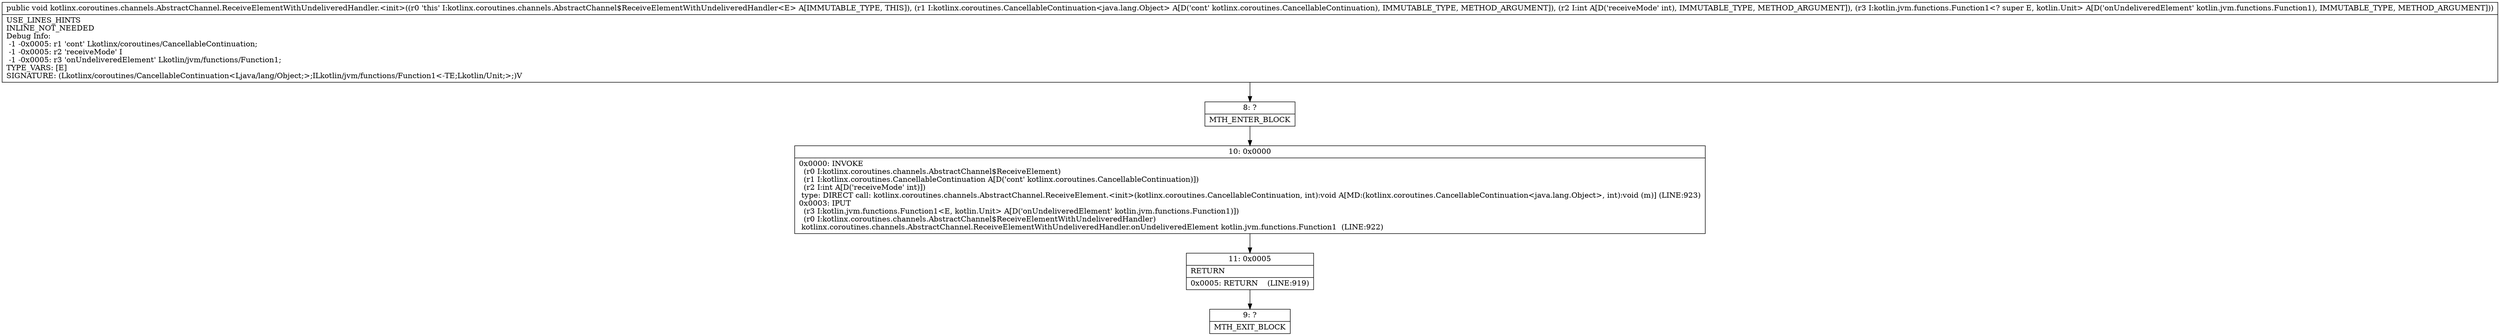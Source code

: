 digraph "CFG forkotlinx.coroutines.channels.AbstractChannel.ReceiveElementWithUndeliveredHandler.\<init\>(Lkotlinx\/coroutines\/CancellableContinuation;ILkotlin\/jvm\/functions\/Function1;)V" {
Node_8 [shape=record,label="{8\:\ ?|MTH_ENTER_BLOCK\l}"];
Node_10 [shape=record,label="{10\:\ 0x0000|0x0000: INVOKE  \l  (r0 I:kotlinx.coroutines.channels.AbstractChannel$ReceiveElement)\l  (r1 I:kotlinx.coroutines.CancellableContinuation A[D('cont' kotlinx.coroutines.CancellableContinuation)])\l  (r2 I:int A[D('receiveMode' int)])\l type: DIRECT call: kotlinx.coroutines.channels.AbstractChannel.ReceiveElement.\<init\>(kotlinx.coroutines.CancellableContinuation, int):void A[MD:(kotlinx.coroutines.CancellableContinuation\<java.lang.Object\>, int):void (m)] (LINE:923)\l0x0003: IPUT  \l  (r3 I:kotlin.jvm.functions.Function1\<E, kotlin.Unit\> A[D('onUndeliveredElement' kotlin.jvm.functions.Function1)])\l  (r0 I:kotlinx.coroutines.channels.AbstractChannel$ReceiveElementWithUndeliveredHandler)\l kotlinx.coroutines.channels.AbstractChannel.ReceiveElementWithUndeliveredHandler.onUndeliveredElement kotlin.jvm.functions.Function1  (LINE:922)\l}"];
Node_11 [shape=record,label="{11\:\ 0x0005|RETURN\l|0x0005: RETURN    (LINE:919)\l}"];
Node_9 [shape=record,label="{9\:\ ?|MTH_EXIT_BLOCK\l}"];
MethodNode[shape=record,label="{public void kotlinx.coroutines.channels.AbstractChannel.ReceiveElementWithUndeliveredHandler.\<init\>((r0 'this' I:kotlinx.coroutines.channels.AbstractChannel$ReceiveElementWithUndeliveredHandler\<E\> A[IMMUTABLE_TYPE, THIS]), (r1 I:kotlinx.coroutines.CancellableContinuation\<java.lang.Object\> A[D('cont' kotlinx.coroutines.CancellableContinuation), IMMUTABLE_TYPE, METHOD_ARGUMENT]), (r2 I:int A[D('receiveMode' int), IMMUTABLE_TYPE, METHOD_ARGUMENT]), (r3 I:kotlin.jvm.functions.Function1\<? super E, kotlin.Unit\> A[D('onUndeliveredElement' kotlin.jvm.functions.Function1), IMMUTABLE_TYPE, METHOD_ARGUMENT]))  | USE_LINES_HINTS\lINLINE_NOT_NEEDED\lDebug Info:\l  \-1 \-0x0005: r1 'cont' Lkotlinx\/coroutines\/CancellableContinuation;\l  \-1 \-0x0005: r2 'receiveMode' I\l  \-1 \-0x0005: r3 'onUndeliveredElement' Lkotlin\/jvm\/functions\/Function1;\lTYPE_VARS: [E]\lSIGNATURE: (Lkotlinx\/coroutines\/CancellableContinuation\<Ljava\/lang\/Object;\>;ILkotlin\/jvm\/functions\/Function1\<\-TE;Lkotlin\/Unit;\>;)V\l}"];
MethodNode -> Node_8;Node_8 -> Node_10;
Node_10 -> Node_11;
Node_11 -> Node_9;
}

